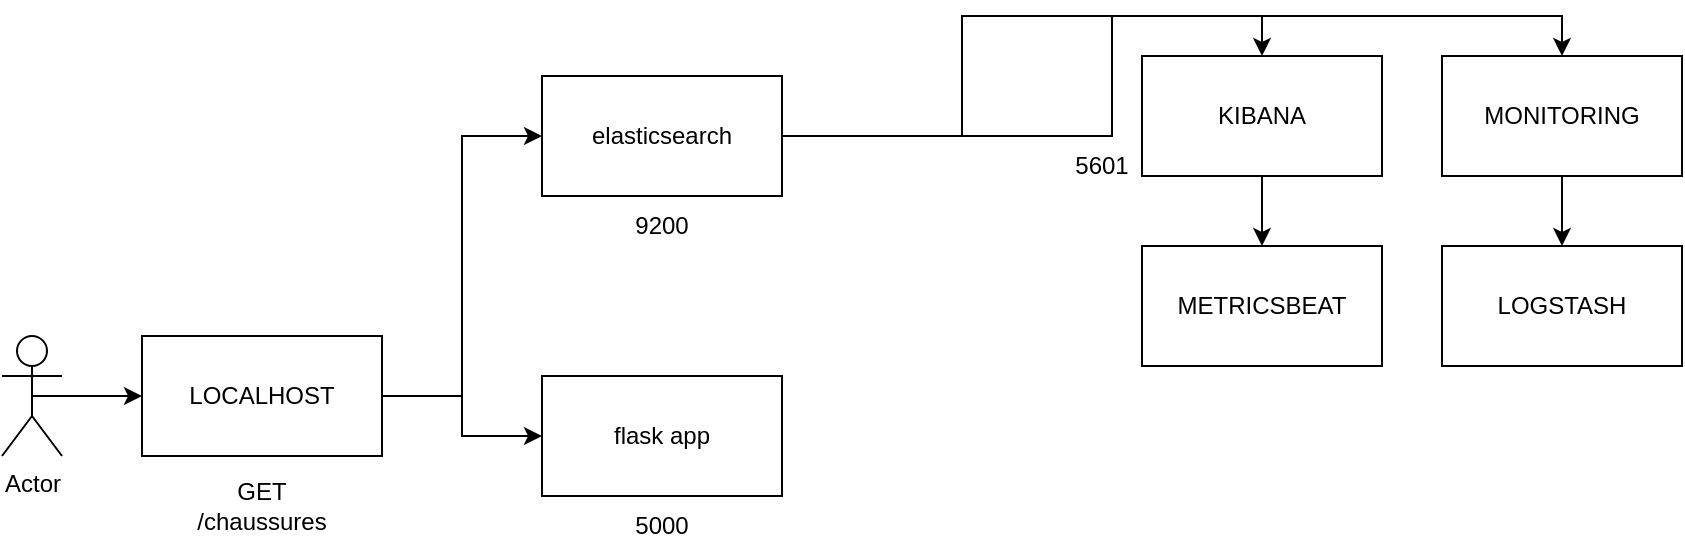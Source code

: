 <mxfile version="22.1.18" type="device">
  <diagram name="Page-1" id="l4KFS2Foj8GZxOkNFIMV">
    <mxGraphModel dx="1104" dy="677" grid="0" gridSize="10" guides="1" tooltips="1" connect="1" arrows="1" fold="1" page="0" pageScale="1" pageWidth="850" pageHeight="1100" math="0" shadow="0">
      <root>
        <mxCell id="0" />
        <mxCell id="1" parent="0" />
        <mxCell id="NPFhlphm1Xm4I36y_C4a-6" style="edgeStyle=orthogonalEdgeStyle;rounded=0;orthogonalLoop=1;jettySize=auto;html=1;exitX=0.5;exitY=0.5;exitDx=0;exitDy=0;exitPerimeter=0;entryX=0;entryY=0.5;entryDx=0;entryDy=0;" edge="1" parent="1" source="NPFhlphm1Xm4I36y_C4a-3" target="NPFhlphm1Xm4I36y_C4a-4">
          <mxGeometry relative="1" as="geometry" />
        </mxCell>
        <mxCell id="NPFhlphm1Xm4I36y_C4a-3" value="Actor" style="shape=umlActor;verticalLabelPosition=bottom;verticalAlign=top;html=1;outlineConnect=0;" vertex="1" parent="1">
          <mxGeometry x="10" y="170" width="30" height="60" as="geometry" />
        </mxCell>
        <mxCell id="NPFhlphm1Xm4I36y_C4a-12" style="edgeStyle=orthogonalEdgeStyle;rounded=0;orthogonalLoop=1;jettySize=auto;html=1;entryX=0;entryY=0.5;entryDx=0;entryDy=0;" edge="1" parent="1" source="NPFhlphm1Xm4I36y_C4a-4" target="NPFhlphm1Xm4I36y_C4a-7">
          <mxGeometry relative="1" as="geometry" />
        </mxCell>
        <mxCell id="NPFhlphm1Xm4I36y_C4a-20" style="edgeStyle=orthogonalEdgeStyle;rounded=0;orthogonalLoop=1;jettySize=auto;html=1;entryX=0;entryY=0.5;entryDx=0;entryDy=0;" edge="1" parent="1" source="NPFhlphm1Xm4I36y_C4a-4" target="NPFhlphm1Xm4I36y_C4a-19">
          <mxGeometry relative="1" as="geometry" />
        </mxCell>
        <mxCell id="NPFhlphm1Xm4I36y_C4a-4" value="LOCALHOST" style="rounded=0;whiteSpace=wrap;html=1;" vertex="1" parent="1">
          <mxGeometry x="80" y="170" width="120" height="60" as="geometry" />
        </mxCell>
        <mxCell id="NPFhlphm1Xm4I36y_C4a-5" value="GET /chaussures&lt;br&gt;" style="text;html=1;strokeColor=none;fillColor=none;align=center;verticalAlign=middle;whiteSpace=wrap;rounded=0;" vertex="1" parent="1">
          <mxGeometry x="110" y="240" width="60" height="30" as="geometry" />
        </mxCell>
        <mxCell id="NPFhlphm1Xm4I36y_C4a-17" style="edgeStyle=orthogonalEdgeStyle;rounded=0;orthogonalLoop=1;jettySize=auto;html=1;entryX=0.5;entryY=0;entryDx=0;entryDy=0;" edge="1" parent="1" source="NPFhlphm1Xm4I36y_C4a-7" target="NPFhlphm1Xm4I36y_C4a-8">
          <mxGeometry relative="1" as="geometry" />
        </mxCell>
        <mxCell id="NPFhlphm1Xm4I36y_C4a-18" style="edgeStyle=orthogonalEdgeStyle;rounded=0;orthogonalLoop=1;jettySize=auto;html=1;entryX=0.5;entryY=0;entryDx=0;entryDy=0;" edge="1" parent="1" source="NPFhlphm1Xm4I36y_C4a-7" target="NPFhlphm1Xm4I36y_C4a-9">
          <mxGeometry relative="1" as="geometry" />
        </mxCell>
        <mxCell id="NPFhlphm1Xm4I36y_C4a-7" value="elasticsearch" style="rounded=0;whiteSpace=wrap;html=1;" vertex="1" parent="1">
          <mxGeometry x="280" y="40" width="120" height="60" as="geometry" />
        </mxCell>
        <mxCell id="NPFhlphm1Xm4I36y_C4a-16" style="edgeStyle=orthogonalEdgeStyle;rounded=0;orthogonalLoop=1;jettySize=auto;html=1;entryX=0.5;entryY=0;entryDx=0;entryDy=0;" edge="1" parent="1" source="NPFhlphm1Xm4I36y_C4a-8" target="NPFhlphm1Xm4I36y_C4a-10">
          <mxGeometry relative="1" as="geometry" />
        </mxCell>
        <mxCell id="NPFhlphm1Xm4I36y_C4a-8" value="KIBANA" style="rounded=0;whiteSpace=wrap;html=1;" vertex="1" parent="1">
          <mxGeometry x="580" y="30" width="120" height="60" as="geometry" />
        </mxCell>
        <mxCell id="NPFhlphm1Xm4I36y_C4a-15" style="edgeStyle=orthogonalEdgeStyle;rounded=0;orthogonalLoop=1;jettySize=auto;html=1;" edge="1" parent="1" source="NPFhlphm1Xm4I36y_C4a-9" target="NPFhlphm1Xm4I36y_C4a-11">
          <mxGeometry relative="1" as="geometry" />
        </mxCell>
        <mxCell id="NPFhlphm1Xm4I36y_C4a-9" value="MONITORING" style="rounded=0;whiteSpace=wrap;html=1;" vertex="1" parent="1">
          <mxGeometry x="730" y="30" width="120" height="60" as="geometry" />
        </mxCell>
        <mxCell id="NPFhlphm1Xm4I36y_C4a-10" value="METRICSBEAT" style="rounded=0;whiteSpace=wrap;html=1;" vertex="1" parent="1">
          <mxGeometry x="580" y="125" width="120" height="60" as="geometry" />
        </mxCell>
        <mxCell id="NPFhlphm1Xm4I36y_C4a-11" value="LOGSTASH" style="rounded=0;whiteSpace=wrap;html=1;" vertex="1" parent="1">
          <mxGeometry x="730" y="125" width="120" height="60" as="geometry" />
        </mxCell>
        <mxCell id="NPFhlphm1Xm4I36y_C4a-19" value="flask app" style="rounded=0;whiteSpace=wrap;html=1;" vertex="1" parent="1">
          <mxGeometry x="280" y="190" width="120" height="60" as="geometry" />
        </mxCell>
        <mxCell id="NPFhlphm1Xm4I36y_C4a-21" value="9200" style="text;html=1;strokeColor=none;fillColor=none;align=center;verticalAlign=middle;whiteSpace=wrap;rounded=0;" vertex="1" parent="1">
          <mxGeometry x="310" y="100" width="60" height="30" as="geometry" />
        </mxCell>
        <mxCell id="NPFhlphm1Xm4I36y_C4a-22" value="5000" style="text;html=1;strokeColor=none;fillColor=none;align=center;verticalAlign=middle;whiteSpace=wrap;rounded=0;" vertex="1" parent="1">
          <mxGeometry x="310" y="250" width="60" height="30" as="geometry" />
        </mxCell>
        <mxCell id="NPFhlphm1Xm4I36y_C4a-23" value="5601" style="text;html=1;strokeColor=none;fillColor=none;align=center;verticalAlign=middle;whiteSpace=wrap;rounded=0;" vertex="1" parent="1">
          <mxGeometry x="530" y="70" width="60" height="30" as="geometry" />
        </mxCell>
      </root>
    </mxGraphModel>
  </diagram>
</mxfile>
